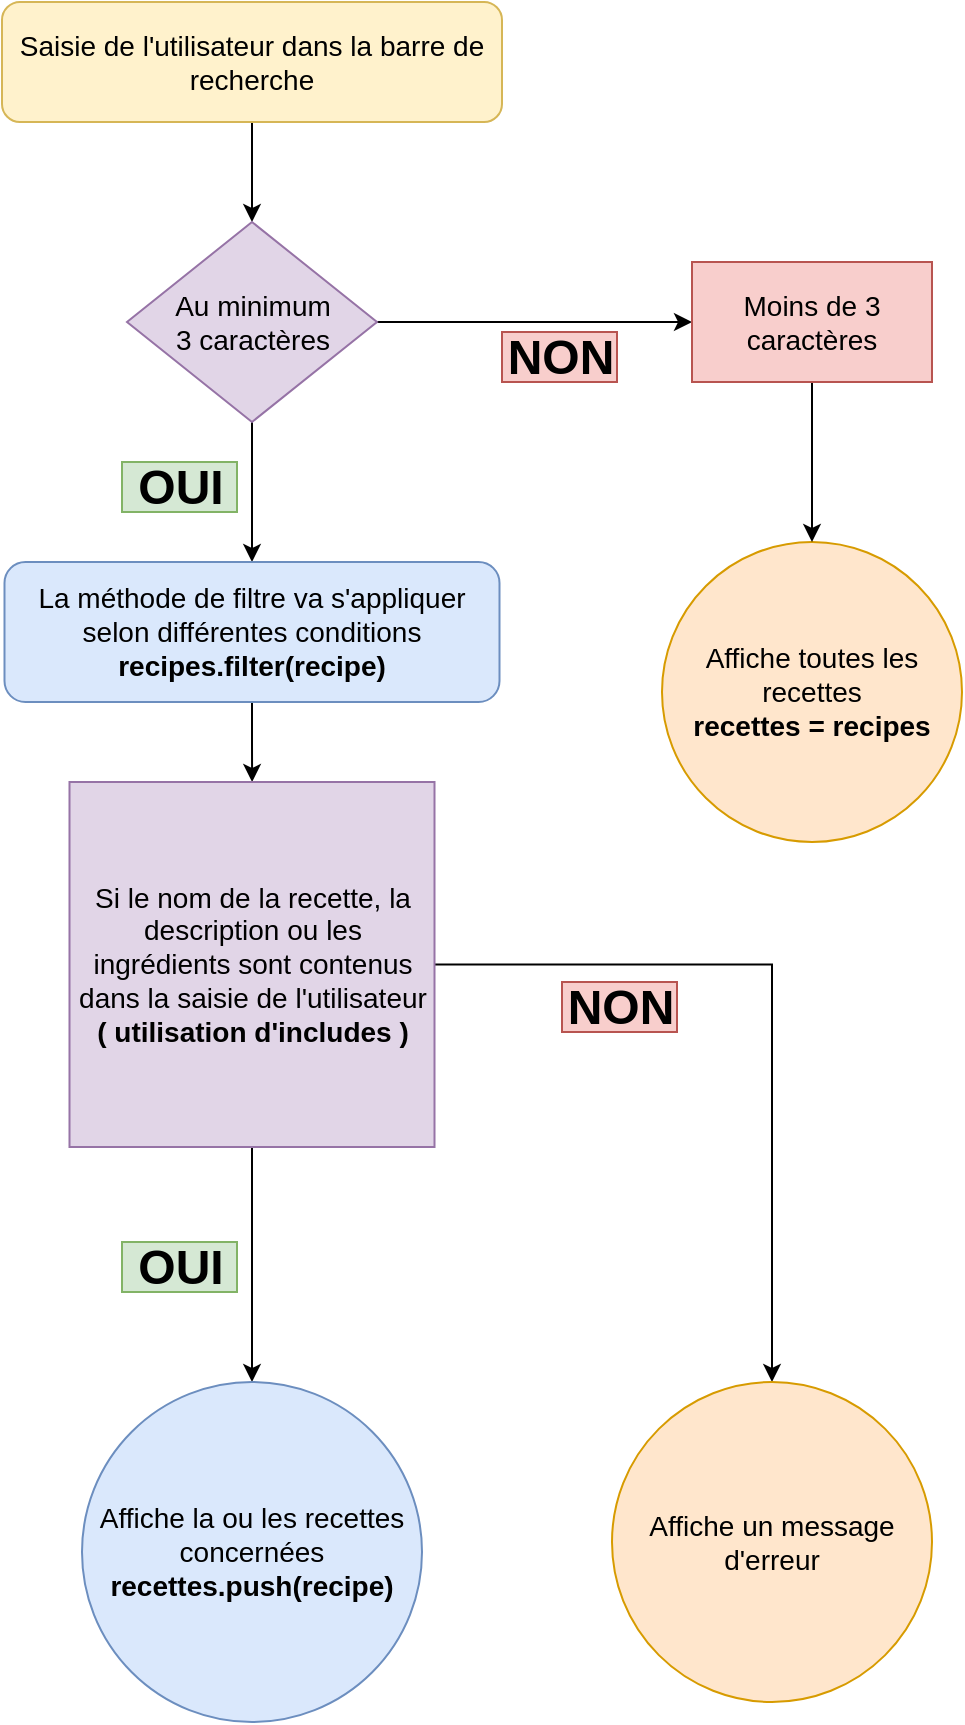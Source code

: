 <mxfile version="20.8.1" type="github" pages="2">
  <diagram id="mj-FfH_b73bmnx-qT4oj" name="Page-1">
    <mxGraphModel dx="2049" dy="1077" grid="1" gridSize="10" guides="1" tooltips="1" connect="1" arrows="1" fold="1" page="1" pageScale="1" pageWidth="827" pageHeight="1169" math="0" shadow="0">
      <root>
        <mxCell id="0" />
        <mxCell id="1" parent="0" />
        <mxCell id="E9D6X-pXUMolR6ZD_Itp-3" style="edgeStyle=orthogonalEdgeStyle;rounded=0;orthogonalLoop=1;jettySize=auto;html=1;exitX=0.5;exitY=1;exitDx=0;exitDy=0;" edge="1" parent="1" source="E9D6X-pXUMolR6ZD_Itp-1" target="E9D6X-pXUMolR6ZD_Itp-2">
          <mxGeometry relative="1" as="geometry" />
        </mxCell>
        <mxCell id="E9D6X-pXUMolR6ZD_Itp-1" value="&lt;font style=&quot;font-size: 14px;&quot;&gt;Saisie de l&#39;utilisateur dans la barre de recherche&lt;/font&gt;" style="rounded=1;whiteSpace=wrap;html=1;fillColor=#fff2cc;strokeColor=#d6b656;" vertex="1" parent="1">
          <mxGeometry x="320" y="40" width="250" height="60" as="geometry" />
        </mxCell>
        <mxCell id="E9D6X-pXUMolR6ZD_Itp-5" style="edgeStyle=orthogonalEdgeStyle;rounded=0;orthogonalLoop=1;jettySize=auto;html=1;exitX=0.5;exitY=1;exitDx=0;exitDy=0;entryX=0.5;entryY=0;entryDx=0;entryDy=0;" edge="1" parent="1" source="E9D6X-pXUMolR6ZD_Itp-2" target="E9D6X-pXUMolR6ZD_Itp-4">
          <mxGeometry relative="1" as="geometry" />
        </mxCell>
        <mxCell id="E9D6X-pXUMolR6ZD_Itp-26" style="edgeStyle=orthogonalEdgeStyle;rounded=0;orthogonalLoop=1;jettySize=auto;html=1;exitX=1;exitY=0.5;exitDx=0;exitDy=0;" edge="1" parent="1" source="E9D6X-pXUMolR6ZD_Itp-2" target="E9D6X-pXUMolR6ZD_Itp-25">
          <mxGeometry relative="1" as="geometry" />
        </mxCell>
        <mxCell id="E9D6X-pXUMolR6ZD_Itp-2" value="&lt;div style=&quot;font-size: 14px;&quot;&gt;Au minimum&lt;/div&gt;&lt;div style=&quot;font-size: 14px;&quot;&gt;3 caractères&lt;br&gt;&lt;/div&gt;" style="rhombus;whiteSpace=wrap;html=1;fillColor=#e1d5e7;strokeColor=#9673a6;" vertex="1" parent="1">
          <mxGeometry x="382.5" y="150" width="125" height="100" as="geometry" />
        </mxCell>
        <mxCell id="E9D6X-pXUMolR6ZD_Itp-13" style="edgeStyle=orthogonalEdgeStyle;rounded=0;orthogonalLoop=1;jettySize=auto;html=1;exitX=0.5;exitY=1;exitDx=0;exitDy=0;" edge="1" parent="1" source="E9D6X-pXUMolR6ZD_Itp-4" target="E9D6X-pXUMolR6ZD_Itp-10">
          <mxGeometry relative="1" as="geometry" />
        </mxCell>
        <mxCell id="E9D6X-pXUMolR6ZD_Itp-4" value="&lt;div align=&quot;center&quot;&gt;&lt;font style=&quot;font-size: 14px;&quot;&gt;La méthode de filtre va s&#39;appliquer selon différentes conditions&lt;b&gt;&lt;br&gt;&lt;/b&gt;&lt;/font&gt;&lt;/div&gt;&lt;div align=&quot;center&quot;&gt;&lt;div align=&quot;center&quot;&gt;&lt;font style=&quot;font-size: 14px;&quot;&gt;&lt;b&gt;recipes.filter(recipe)&lt;/b&gt;&lt;/font&gt;&lt;/div&gt;&lt;/div&gt;" style="rounded=1;whiteSpace=wrap;html=1;align=center;fillColor=#dae8fc;strokeColor=#6c8ebf;" vertex="1" parent="1">
          <mxGeometry x="321.25" y="320" width="247.5" height="70" as="geometry" />
        </mxCell>
        <mxCell id="E9D6X-pXUMolR6ZD_Itp-12" style="edgeStyle=orthogonalEdgeStyle;rounded=0;orthogonalLoop=1;jettySize=auto;html=1;exitX=0.5;exitY=1;exitDx=0;exitDy=0;entryX=0.5;entryY=0;entryDx=0;entryDy=0;" edge="1" parent="1" source="E9D6X-pXUMolR6ZD_Itp-10" target="E9D6X-pXUMolR6ZD_Itp-11">
          <mxGeometry relative="1" as="geometry" />
        </mxCell>
        <mxCell id="E9D6X-pXUMolR6ZD_Itp-36" style="edgeStyle=orthogonalEdgeStyle;rounded=0;orthogonalLoop=1;jettySize=auto;html=1;exitX=1;exitY=0.5;exitDx=0;exitDy=0;fontSize=14;" edge="1" parent="1" source="E9D6X-pXUMolR6ZD_Itp-10" target="E9D6X-pXUMolR6ZD_Itp-33">
          <mxGeometry relative="1" as="geometry" />
        </mxCell>
        <mxCell id="E9D6X-pXUMolR6ZD_Itp-10" value="&lt;div style=&quot;font-size: 14px;&quot;&gt;Si le nom de la recette, la description ou les ingrédients sont contenus dans la saisie de l&#39;utilisateur&lt;/div&gt;&lt;div style=&quot;font-size: 14px;&quot;&gt;&lt;b&gt;( utilisation d&#39;includes )&lt;/b&gt;&lt;br&gt;&lt;/div&gt;" style="whiteSpace=wrap;html=1;aspect=fixed;fillColor=#e1d5e7;strokeColor=#9673a6;" vertex="1" parent="1">
          <mxGeometry x="353.75" y="430" width="182.5" height="182.5" as="geometry" />
        </mxCell>
        <mxCell id="E9D6X-pXUMolR6ZD_Itp-11" value="&lt;div style=&quot;font-size: 14px;&quot;&gt;&lt;font style=&quot;font-size: 14px;&quot;&gt;Affiche la ou les recettes concernées&lt;/font&gt;&lt;/div&gt;&lt;div style=&quot;font-size: 14px;&quot;&gt;&lt;font style=&quot;font-size: 14px;&quot;&gt;&lt;b&gt;recettes.push(recipe)&lt;/b&gt;&lt;/font&gt;&lt;br&gt;&lt;/div&gt;" style="ellipse;whiteSpace=wrap;html=1;aspect=fixed;fillColor=#dae8fc;strokeColor=#6c8ebf;" vertex="1" parent="1">
          <mxGeometry x="360" y="730" width="170" height="170" as="geometry" />
        </mxCell>
        <mxCell id="E9D6X-pXUMolR6ZD_Itp-14" value="OUI" style="text;strokeColor=#82b366;fillColor=#d5e8d4;html=1;fontSize=24;fontStyle=1;verticalAlign=middle;align=center;" vertex="1" parent="1">
          <mxGeometry x="380" y="270" width="57.5" height="25" as="geometry" />
        </mxCell>
        <mxCell id="E9D6X-pXUMolR6ZD_Itp-17" value="&lt;div style=&quot;font-size: 14px;&quot;&gt;&lt;font style=&quot;font-size: 14px;&quot;&gt;Affiche toutes les recettes&lt;/font&gt;&lt;/div&gt;&lt;div style=&quot;font-size: 14px;&quot;&gt;&lt;font style=&quot;font-size: 14px;&quot;&gt;&lt;b&gt;recettes = recipes&lt;/b&gt;&lt;/font&gt;&lt;br&gt;&lt;/div&gt;" style="ellipse;whiteSpace=wrap;html=1;aspect=fixed;fillColor=#ffe6cc;strokeColor=#d79b00;" vertex="1" parent="1">
          <mxGeometry x="650" y="310" width="150" height="150" as="geometry" />
        </mxCell>
        <mxCell id="E9D6X-pXUMolR6ZD_Itp-19" value="NON" style="text;strokeColor=#b85450;fillColor=#f8cecc;html=1;fontSize=24;fontStyle=1;verticalAlign=middle;align=center;" vertex="1" parent="1">
          <mxGeometry x="600" y="530" width="57.5" height="25" as="geometry" />
        </mxCell>
        <mxCell id="E9D6X-pXUMolR6ZD_Itp-24" value="OUI" style="text;strokeColor=#82b366;fillColor=#d5e8d4;html=1;fontSize=24;fontStyle=1;verticalAlign=middle;align=center;" vertex="1" parent="1">
          <mxGeometry x="380" y="660" width="57.5" height="25" as="geometry" />
        </mxCell>
        <mxCell id="E9D6X-pXUMolR6ZD_Itp-39" style="edgeStyle=orthogonalEdgeStyle;rounded=0;orthogonalLoop=1;jettySize=auto;html=1;exitX=0.5;exitY=1;exitDx=0;exitDy=0;fontSize=14;" edge="1" parent="1" source="E9D6X-pXUMolR6ZD_Itp-25" target="E9D6X-pXUMolR6ZD_Itp-17">
          <mxGeometry relative="1" as="geometry" />
        </mxCell>
        <mxCell id="E9D6X-pXUMolR6ZD_Itp-25" value="&lt;font style=&quot;font-size: 14px;&quot;&gt;Moins de 3 caractères&lt;/font&gt;" style="rounded=0;whiteSpace=wrap;html=1;fillColor=#f8cecc;strokeColor=#b85450;" vertex="1" parent="1">
          <mxGeometry x="665" y="170" width="120" height="60" as="geometry" />
        </mxCell>
        <mxCell id="E9D6X-pXUMolR6ZD_Itp-28" value="NON" style="text;strokeColor=#b85450;fillColor=#f8cecc;html=1;fontSize=24;fontStyle=1;verticalAlign=middle;align=center;" vertex="1" parent="1">
          <mxGeometry x="570" y="205" width="57.5" height="25" as="geometry" />
        </mxCell>
        <mxCell id="E9D6X-pXUMolR6ZD_Itp-33" value="Affiche un message d&#39;erreur" style="ellipse;whiteSpace=wrap;html=1;aspect=fixed;fontSize=14;fillColor=#ffe6cc;strokeColor=#d79b00;" vertex="1" parent="1">
          <mxGeometry x="625" y="730" width="160" height="160" as="geometry" />
        </mxCell>
      </root>
    </mxGraphModel>
  </diagram>
  <diagram id="iD30P5CRI2vCBHCoAFEL" name="Page-2">
    <mxGraphModel dx="1434" dy="754" grid="1" gridSize="10" guides="1" tooltips="1" connect="1" arrows="1" fold="1" page="1" pageScale="1" pageWidth="827" pageHeight="1169" math="0" shadow="0">
      <root>
        <mxCell id="0" />
        <mxCell id="1" parent="0" />
      </root>
    </mxGraphModel>
  </diagram>
</mxfile>
